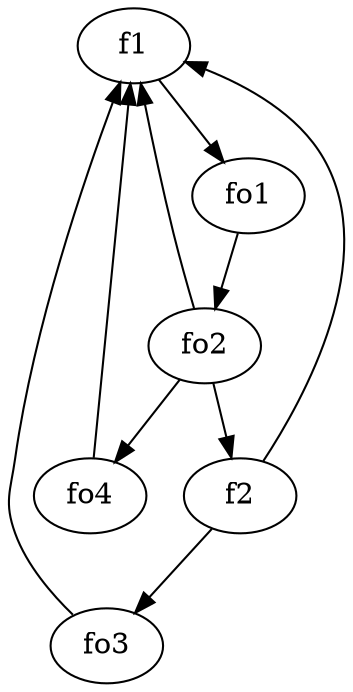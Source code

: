 strict digraph  {
f1;
f2;
fo1;
fo2;
fo3;
fo4;
f1 -> fo1  [weight=2];
f2 -> f1  [weight=2];
f2 -> fo3  [weight=2];
fo1 -> fo2  [weight=2];
fo2 -> f1  [weight=2];
fo2 -> fo4  [weight=2];
fo2 -> f2  [weight=2];
fo3 -> f1  [weight=2];
fo4 -> f1  [weight=2];
}
